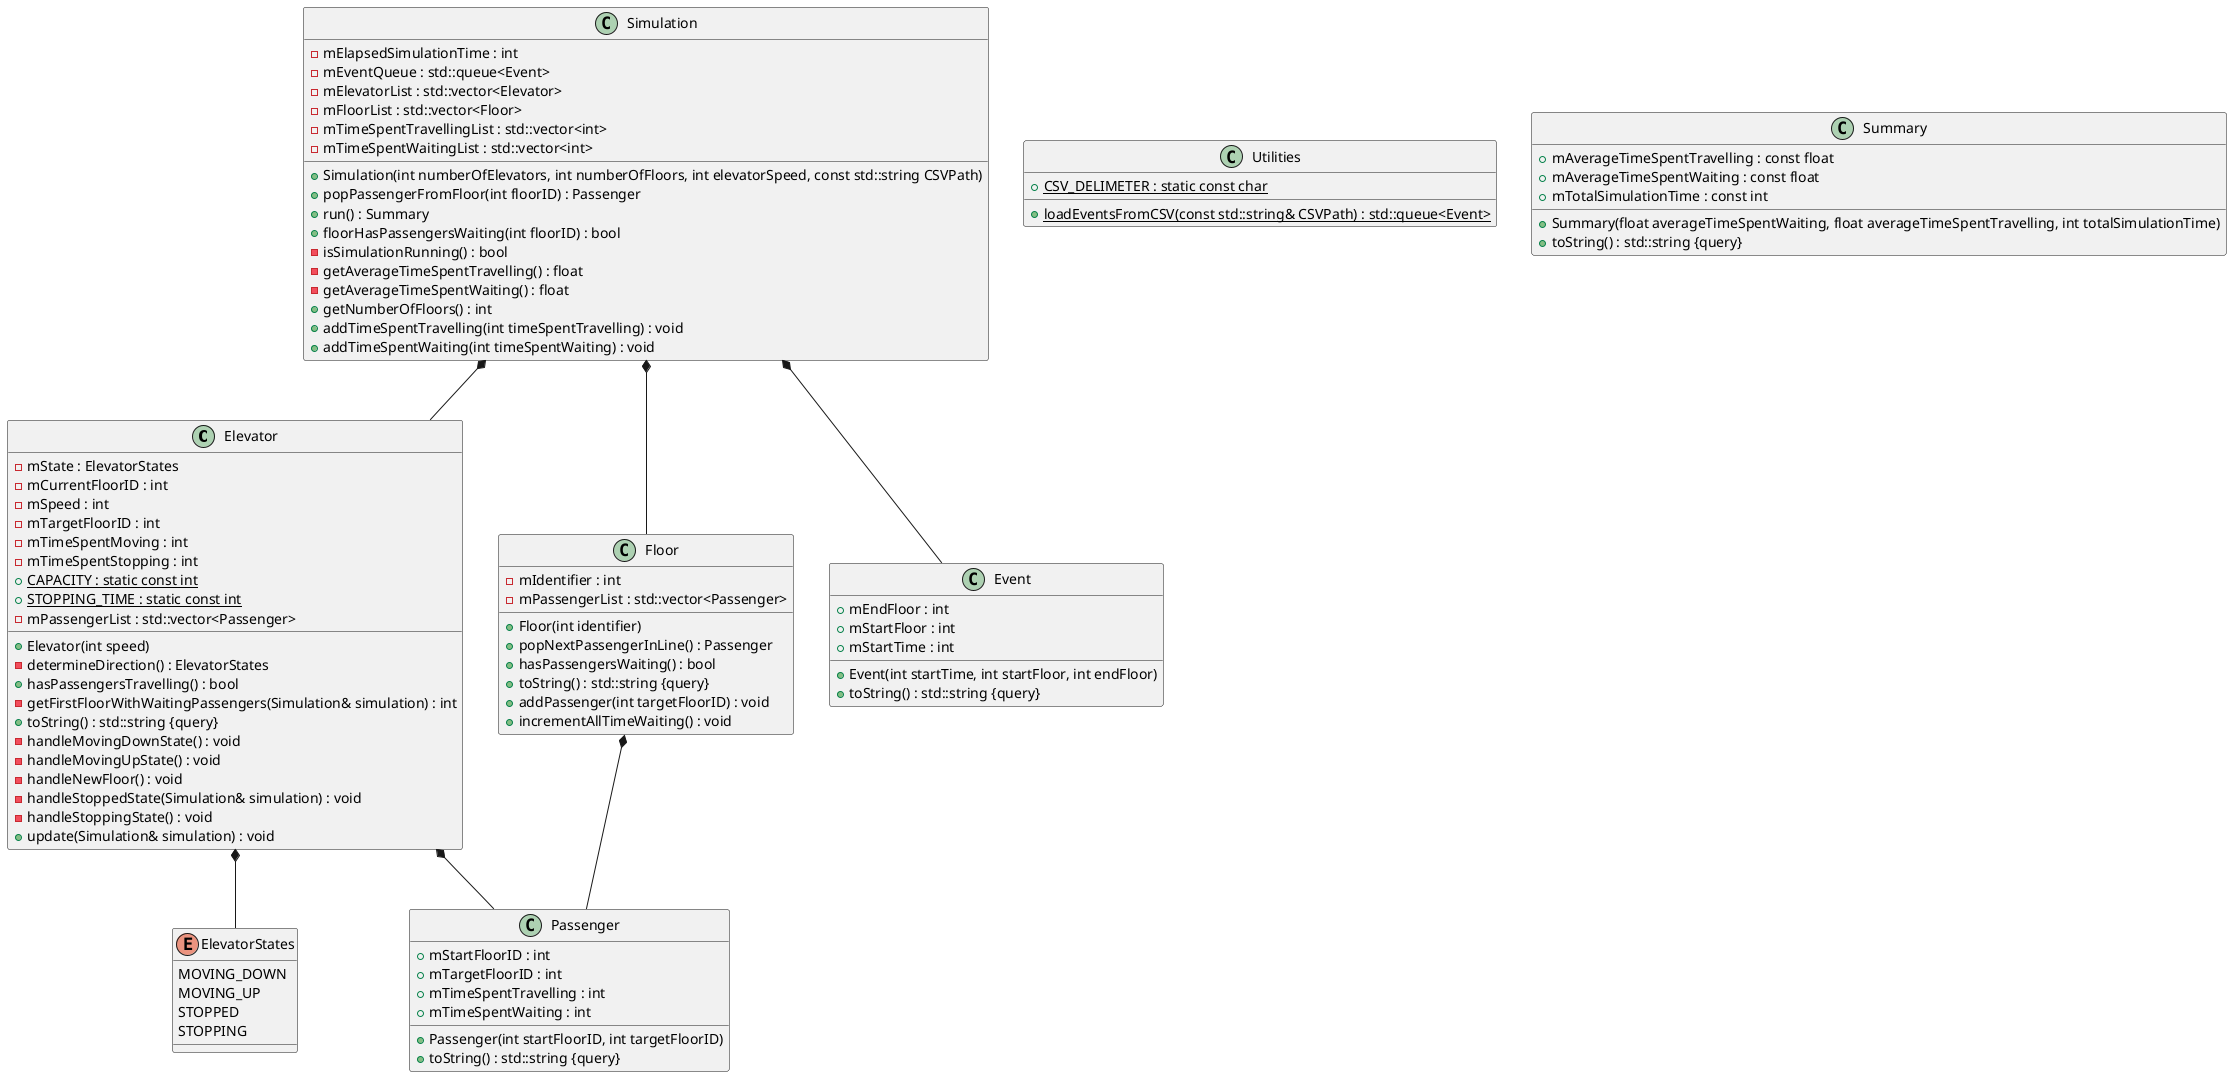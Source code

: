 @startuml





/' Objects '/

class Elevator {
	+Elevator(int speed)
	-determineDirection() : ElevatorStates
	-mState : ElevatorStates
	+hasPassengersTravelling() : bool
	-getFirstFloorWithWaitingPassengers(Simulation& simulation) : int
	-mCurrentFloorID : int
	-mSpeed : int
	-mTargetFloorID : int
	-mTimeSpentMoving : int
	-mTimeSpentStopping : int
	+{static} CAPACITY : static const int
	+{static} STOPPING_TIME : static const int
	+toString() : std::string {query}
	-mPassengerList : std::vector<Passenger>
	-handleMovingDownState() : void
	-handleMovingUpState() : void
	-handleNewFloor() : void
	-handleStoppedState(Simulation& simulation) : void
	-handleStoppingState() : void
	+update(Simulation& simulation) : void
}


class Floor {
	+Floor(int identifier)
	+popNextPassengerInLine() : Passenger
	+hasPassengersWaiting() : bool
	-mIdentifier : int
	+toString() : std::string {query}
	-mPassengerList : std::vector<Passenger>
	+addPassenger(int targetFloorID) : void
	+incrementAllTimeWaiting() : void
}


class Simulation {
	+Simulation(int numberOfElevators, int numberOfFloors, int elevatorSpeed, const std::string CSVPath)
	+popPassengerFromFloor(int floorID) : Passenger
	+run() : Summary
	+floorHasPassengersWaiting(int floorID) : bool
	-isSimulationRunning() : bool
	-getAverageTimeSpentTravelling() : float
	-getAverageTimeSpentWaiting() : float
	+getNumberOfFloors() : int
	-mElapsedSimulationTime : int
	-mEventQueue : std::queue<Event>
	-mElevatorList : std::vector<Elevator>
	-mFloorList : std::vector<Floor>
	-mTimeSpentTravellingList : std::vector<int>
	-mTimeSpentWaitingList : std::vector<int>
	+addTimeSpentTravelling(int timeSpentTravelling) : void
	+addTimeSpentWaiting(int timeSpentWaiting) : void
}


class Utilities {
	+{static} CSV_DELIMETER : static const char
	+{static} loadEventsFromCSV(const std::string& CSVPath) : std::queue<Event>
}


enum ElevatorStates {
	MOVING_DOWN
	MOVING_UP
	STOPPED
	STOPPING
}


class Event {
	+Event(int startTime, int startFloor, int endFloor)
	+mEndFloor : int
	+mStartFloor : int
	+mStartTime : int
	+toString() : std::string {query}
}


class Passenger {
	+Passenger(int startFloorID, int targetFloorID)
	+mStartFloorID : int
	+mTargetFloorID : int
	+mTimeSpentTravelling : int
	+mTimeSpentWaiting : int
	+toString() : std::string {query}
}


class Summary {
	+Summary(float averageTimeSpentWaiting, float averageTimeSpentTravelling, int totalSimulationTime)
	+mAverageTimeSpentTravelling : const float
	+mAverageTimeSpentWaiting : const float
	+mTotalSimulationTime : const int
	+toString() : std::string {query}
}





/' Inheritance relationships '/




/' Aggregation relationships '/

.Elevator *-- .ElevatorStates


.Elevator *-- .Passenger


.Floor *-- .Passenger


.Simulation *-- .Elevator


.Simulation *-- .Event


.Simulation *-- .Floor






/' Nested objects '/



@enduml
